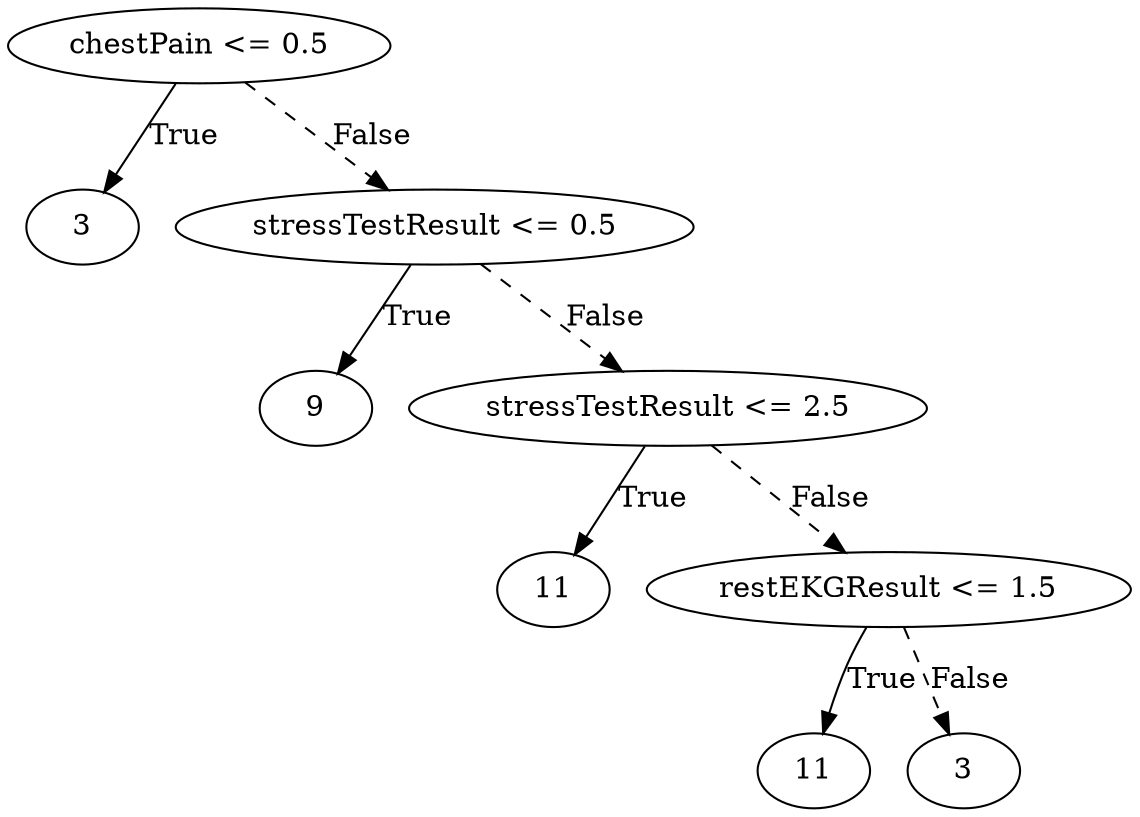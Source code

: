 digraph {
0 [label="chestPain <= 0.5"];
1 [label="3"];
0 -> 1 [label="True"];
2 [label="stressTestResult <= 0.5"];
3 [label="9"];
2 -> 3 [label="True"];
4 [label="stressTestResult <= 2.5"];
5 [label="11"];
4 -> 5 [label="True"];
6 [label="restEKGResult <= 1.5"];
7 [label="11"];
6 -> 7 [label="True"];
8 [label="3"];
6 -> 8 [style="dashed", label="False"];
4 -> 6 [style="dashed", label="False"];
2 -> 4 [style="dashed", label="False"];
0 -> 2 [style="dashed", label="False"];

}